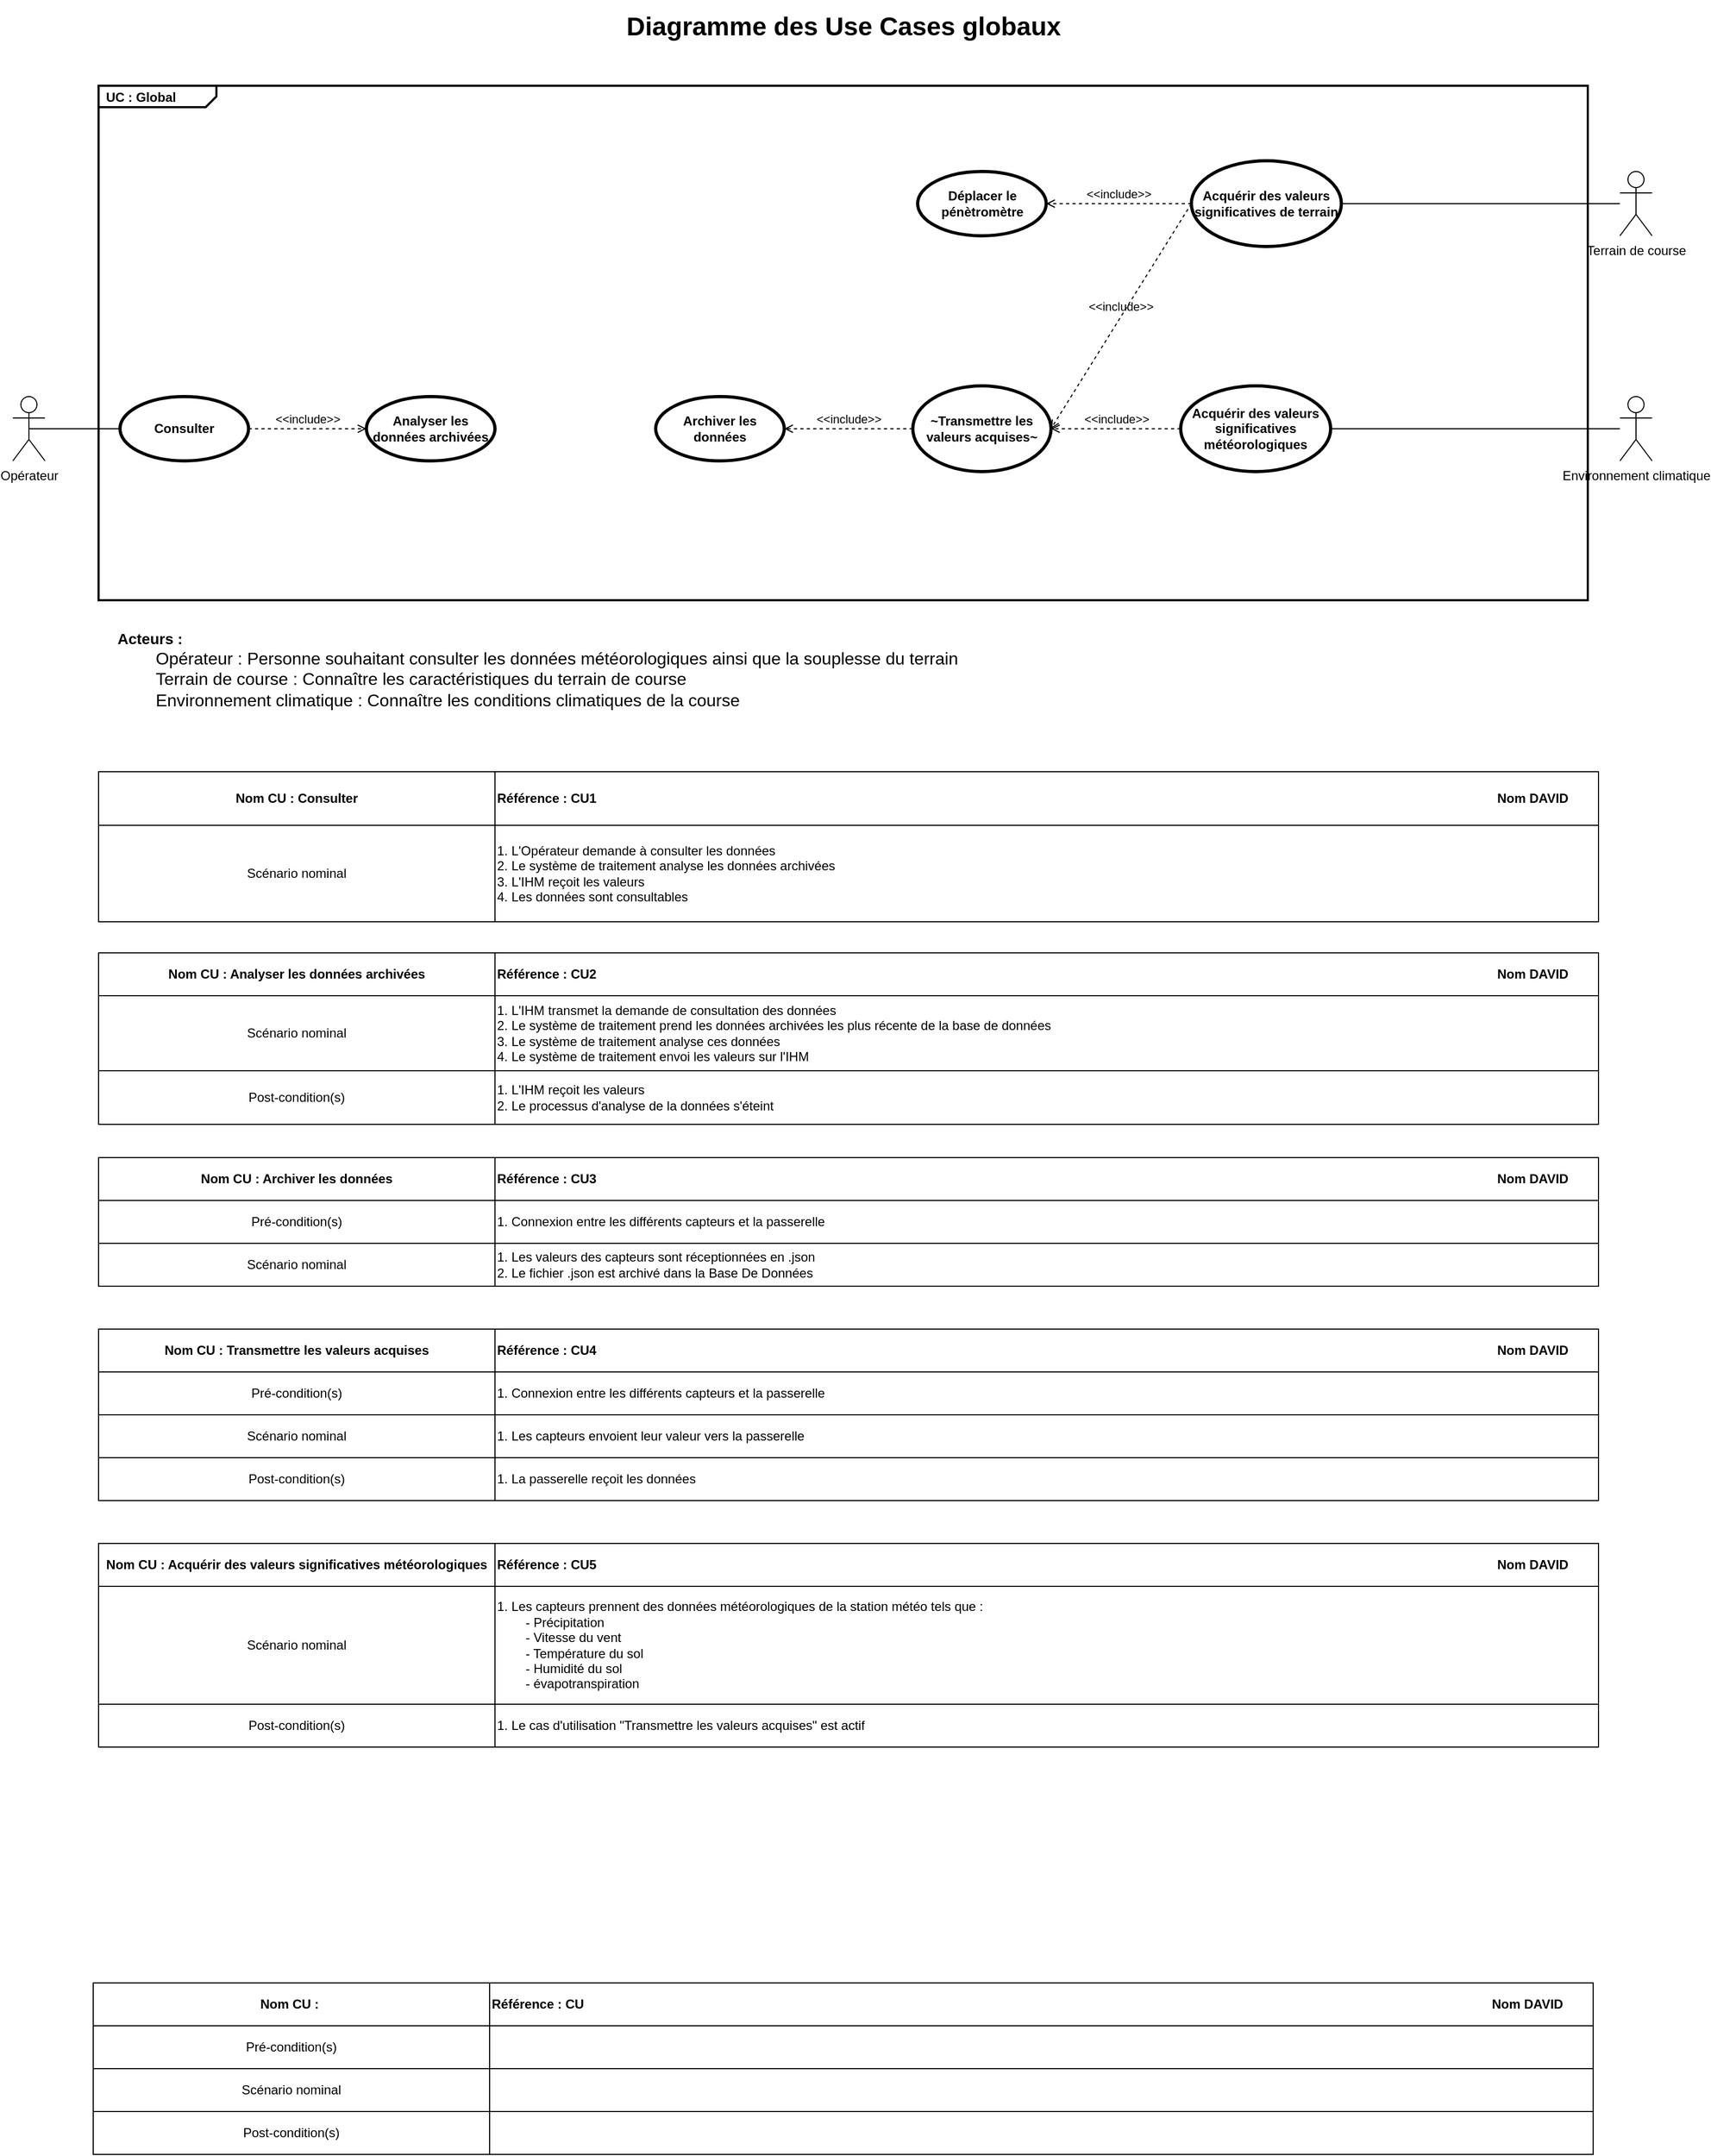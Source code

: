 <mxfile version="26.0.11">
  <diagram name="Page-1" id="A70qAdrdHBVWr6EGe4Zw">
    <mxGraphModel dx="2205" dy="858" grid="1" gridSize="10" guides="1" tooltips="1" connect="1" arrows="1" fold="1" page="1" pageScale="1" pageWidth="827" pageHeight="1169" math="0" shadow="0">
      <root>
        <mxCell id="0" />
        <mxCell id="1" parent="0" />
        <mxCell id="mM5LaX8ZNjWrrgv3H_fU-1" value="&lt;p style=&quot;margin:0px;margin-top:4px;margin-left:7px;text-align:left;&quot;&gt;&lt;b&gt;UC : Global&lt;/b&gt;&lt;/p&gt;" style="html=1;shape=mxgraph.sysml.package;overflow=fill;labelX=110;strokeWidth=2;align=center;" parent="1" vertex="1">
          <mxGeometry x="120" y="200" width="1390" height="480" as="geometry" />
        </mxCell>
        <mxCell id="mM5LaX8ZNjWrrgv3H_fU-2" value="Opérateur" style="shape=umlActor;html=1;verticalLabelPosition=bottom;verticalAlign=top;align=center;" parent="1" vertex="1">
          <mxGeometry x="40" y="490" width="30" height="60" as="geometry" />
        </mxCell>
        <mxCell id="mM5LaX8ZNjWrrgv3H_fU-3" value="Consulter" style="shape=ellipse;html=1;strokeWidth=3;fontStyle=1;whiteSpace=wrap;align=center;perimeter=ellipsePerimeter;" parent="1" vertex="1">
          <mxGeometry x="140" y="490" width="120" height="60" as="geometry" />
        </mxCell>
        <mxCell id="mM5LaX8ZNjWrrgv3H_fU-4" value="" style="edgeStyle=none;html=1;endArrow=none;verticalAlign=bottom;rounded=0;exitX=0.5;exitY=0.5;exitDx=0;exitDy=0;exitPerimeter=0;entryX=0;entryY=0.5;entryDx=0;entryDy=0;" parent="1" source="mM5LaX8ZNjWrrgv3H_fU-2" target="mM5LaX8ZNjWrrgv3H_fU-3" edge="1">
          <mxGeometry width="160" relative="1" as="geometry">
            <mxPoint x="780" y="450" as="sourcePoint" />
            <mxPoint x="940" y="450" as="targetPoint" />
          </mxGeometry>
        </mxCell>
        <mxCell id="mM5LaX8ZNjWrrgv3H_fU-5" value="Analyser les données archivées" style="shape=ellipse;html=1;strokeWidth=3;fontStyle=1;whiteSpace=wrap;align=center;perimeter=ellipsePerimeter;" parent="1" vertex="1">
          <mxGeometry x="370" y="490" width="120" height="60" as="geometry" />
        </mxCell>
        <mxCell id="mM5LaX8ZNjWrrgv3H_fU-6" value="&amp;lt;&amp;lt;include&amp;gt;&amp;gt;" style="edgeStyle=none;html=1;endArrow=open;verticalAlign=bottom;dashed=1;labelBackgroundColor=none;rounded=0;exitX=1;exitY=0.5;exitDx=0;exitDy=0;entryX=0;entryY=0.5;entryDx=0;entryDy=0;" parent="1" source="mM5LaX8ZNjWrrgv3H_fU-3" target="mM5LaX8ZNjWrrgv3H_fU-5" edge="1">
          <mxGeometry width="160" relative="1" as="geometry">
            <mxPoint x="780" y="450" as="sourcePoint" />
            <mxPoint x="940" y="450" as="targetPoint" />
          </mxGeometry>
        </mxCell>
        <mxCell id="mM5LaX8ZNjWrrgv3H_fU-10" value="Acquérir des valeurs significatives météorologiques" style="shape=ellipse;html=1;strokeWidth=3;fontStyle=1;whiteSpace=wrap;align=center;perimeter=ellipsePerimeter;" parent="1" vertex="1">
          <mxGeometry x="1130" y="480" width="140" height="80" as="geometry" />
        </mxCell>
        <mxCell id="mM5LaX8ZNjWrrgv3H_fU-11" value="Environnement climatique" style="shape=umlActor;html=1;verticalLabelPosition=bottom;verticalAlign=top;align=center;" parent="1" vertex="1">
          <mxGeometry x="1540" y="490" width="30" height="60" as="geometry" />
        </mxCell>
        <mxCell id="mM5LaX8ZNjWrrgv3H_fU-12" value="Terrain de course" style="shape=umlActor;html=1;verticalLabelPosition=bottom;verticalAlign=top;align=center;" parent="1" vertex="1">
          <mxGeometry x="1540" y="280" width="30" height="60" as="geometry" />
        </mxCell>
        <mxCell id="mM5LaX8ZNjWrrgv3H_fU-16" value="~Transmettre les valeurs acquises~" style="shape=ellipse;html=1;strokeWidth=3;fontStyle=1;whiteSpace=wrap;align=center;perimeter=ellipsePerimeter;" parent="1" vertex="1">
          <mxGeometry x="880" y="480" width="129" height="80" as="geometry" />
        </mxCell>
        <mxCell id="mM5LaX8ZNjWrrgv3H_fU-17" value="&amp;lt;&amp;lt;include&amp;gt;&amp;gt;" style="edgeStyle=none;html=1;endArrow=open;verticalAlign=bottom;dashed=1;labelBackgroundColor=none;rounded=0;entryX=1;entryY=0.5;entryDx=0;entryDy=0;exitX=0;exitY=0.5;exitDx=0;exitDy=0;" parent="1" source="mM5LaX8ZNjWrrgv3H_fU-10" target="mM5LaX8ZNjWrrgv3H_fU-16" edge="1">
          <mxGeometry width="160" relative="1" as="geometry">
            <mxPoint x="770" y="450" as="sourcePoint" />
            <mxPoint x="930" y="450" as="targetPoint" />
          </mxGeometry>
        </mxCell>
        <mxCell id="mM5LaX8ZNjWrrgv3H_fU-18" value="Archiver les données" style="shape=ellipse;html=1;strokeWidth=3;fontStyle=1;whiteSpace=wrap;align=center;perimeter=ellipsePerimeter;" parent="1" vertex="1">
          <mxGeometry x="640" y="490" width="120" height="60" as="geometry" />
        </mxCell>
        <mxCell id="mM5LaX8ZNjWrrgv3H_fU-20" value="&amp;lt;&amp;lt;include&amp;gt;&amp;gt;" style="edgeStyle=none;html=1;endArrow=open;verticalAlign=bottom;dashed=1;labelBackgroundColor=none;rounded=0;entryX=1;entryY=0.5;entryDx=0;entryDy=0;exitX=0;exitY=0.5;exitDx=0;exitDy=0;" parent="1" source="mM5LaX8ZNjWrrgv3H_fU-16" target="mM5LaX8ZNjWrrgv3H_fU-18" edge="1">
          <mxGeometry width="160" relative="1" as="geometry">
            <mxPoint x="770" y="450" as="sourcePoint" />
            <mxPoint x="930" y="450" as="targetPoint" />
          </mxGeometry>
        </mxCell>
        <mxCell id="mM5LaX8ZNjWrrgv3H_fU-22" value="Acquérir des valeurs significatives de terrain" style="shape=ellipse;html=1;strokeWidth=3;fontStyle=1;whiteSpace=wrap;align=center;perimeter=ellipsePerimeter;" parent="1" vertex="1">
          <mxGeometry x="1140" y="270" width="140" height="80" as="geometry" />
        </mxCell>
        <mxCell id="mM5LaX8ZNjWrrgv3H_fU-23" value="&amp;lt;&amp;lt;include&amp;gt;&amp;gt;" style="edgeStyle=none;html=1;endArrow=open;verticalAlign=bottom;dashed=1;labelBackgroundColor=none;rounded=0;entryX=1;entryY=0.5;entryDx=0;entryDy=0;exitX=0;exitY=0.5;exitDx=0;exitDy=0;" parent="1" source="mM5LaX8ZNjWrrgv3H_fU-22" target="mM5LaX8ZNjWrrgv3H_fU-16" edge="1">
          <mxGeometry width="160" relative="1" as="geometry">
            <mxPoint x="1130" y="555" as="sourcePoint" />
            <mxPoint x="1019" y="505" as="targetPoint" />
          </mxGeometry>
        </mxCell>
        <mxCell id="mM5LaX8ZNjWrrgv3H_fU-24" value="&amp;lt;&amp;lt;include&amp;gt;&amp;gt;" style="edgeStyle=none;html=1;endArrow=open;verticalAlign=bottom;dashed=1;labelBackgroundColor=none;rounded=0;exitX=0;exitY=0.5;exitDx=0;exitDy=0;" parent="1" source="mM5LaX8ZNjWrrgv3H_fU-22" target="mM5LaX8ZNjWrrgv3H_fU-25" edge="1">
          <mxGeometry width="160" relative="1" as="geometry">
            <mxPoint x="770" y="430" as="sourcePoint" />
            <mxPoint x="930" y="430" as="targetPoint" />
          </mxGeometry>
        </mxCell>
        <mxCell id="mM5LaX8ZNjWrrgv3H_fU-25" value="Déplacer le pénètromètre" style="shape=ellipse;html=1;strokeWidth=3;fontStyle=1;whiteSpace=wrap;align=center;perimeter=ellipsePerimeter;" parent="1" vertex="1">
          <mxGeometry x="884.5" y="280" width="120" height="60" as="geometry" />
        </mxCell>
        <mxCell id="mM5LaX8ZNjWrrgv3H_fU-30" value="&lt;font style=&quot;font-size: 24px;&quot;&gt;&lt;b style=&quot;&quot;&gt;Diagramme des Use Cases globaux&lt;/b&gt;&lt;/font&gt;" style="text;html=1;align=center;verticalAlign=middle;whiteSpace=wrap;rounded=0;" parent="1" vertex="1">
          <mxGeometry x="603.75" y="120" width="422.5" height="50" as="geometry" />
        </mxCell>
        <mxCell id="mM5LaX8ZNjWrrgv3H_fU-32" value="&lt;div style=&quot;text-align: left;&quot;&gt;&lt;span style=&quot;background-color: transparent; color: light-dark(rgb(0, 0, 0), rgb(255, 255, 255));&quot;&gt;&lt;font style=&quot;font-size: 14px;&quot;&gt;&lt;b&gt;Acteurs :&lt;/b&gt;&lt;/font&gt;&lt;/span&gt;&lt;/div&gt;&lt;div style=&quot;text-align: left;&quot;&gt;&lt;font size=&quot;3&quot;&gt;&lt;span style=&quot;white-space: pre;&quot;&gt;&#x9;&lt;/span&gt;Opérateur : Personne souhaitant consulter les données météorologiques ainsi que la souplesse du terrain&lt;/font&gt;&lt;br&gt;&lt;/div&gt;&lt;div style=&quot;text-align: left;&quot;&gt;&lt;font size=&quot;3&quot;&gt;&lt;span style=&quot;white-space: pre;&quot;&gt;&#x9;&lt;/span&gt;Terrain de course : Connaître les caractéristiques du terrain de course&lt;/font&gt;&lt;/div&gt;&lt;div style=&quot;text-align: left;&quot;&gt;&lt;font size=&quot;3&quot;&gt;&lt;span style=&quot;white-space: pre;&quot;&gt;&#x9;&lt;/span&gt;Environnement climatique : Connaître les conditions climatiques de la course&lt;br&gt;&lt;/font&gt;&lt;/div&gt;" style="text;html=1;align=center;verticalAlign=middle;whiteSpace=wrap;rounded=0;" parent="1" vertex="1">
          <mxGeometry x="120" y="700" width="820" height="90" as="geometry" />
        </mxCell>
        <mxCell id="IDqtNjEQeDUn0TwhhDhB-2" value="" style="edgeStyle=none;html=1;endArrow=none;verticalAlign=bottom;rounded=0;fontSize=12;startSize=8;endSize=8;curved=1;exitX=1;exitY=0.5;exitDx=0;exitDy=0;" parent="1" source="mM5LaX8ZNjWrrgv3H_fU-22" target="mM5LaX8ZNjWrrgv3H_fU-12" edge="1">
          <mxGeometry width="160" relative="1" as="geometry">
            <mxPoint x="710" y="450" as="sourcePoint" />
            <mxPoint x="870" y="450" as="targetPoint" />
          </mxGeometry>
        </mxCell>
        <mxCell id="IDqtNjEQeDUn0TwhhDhB-4" value="" style="edgeStyle=none;html=1;endArrow=none;verticalAlign=bottom;rounded=0;fontSize=12;startSize=8;endSize=8;curved=1;exitX=1;exitY=0.5;exitDx=0;exitDy=0;" parent="1" source="mM5LaX8ZNjWrrgv3H_fU-10" target="mM5LaX8ZNjWrrgv3H_fU-11" edge="1">
          <mxGeometry width="160" relative="1" as="geometry">
            <mxPoint x="1290" y="390" as="sourcePoint" />
            <mxPoint x="1560" y="305" as="targetPoint" />
          </mxGeometry>
        </mxCell>
        <mxCell id="TfrUjy63wPKS15s9oKsK-1" value="" style="shape=table;startSize=0;container=1;collapsible=0;childLayout=tableLayout;" parent="1" vertex="1">
          <mxGeometry x="120" y="840" width="1400" height="140" as="geometry" />
        </mxCell>
        <mxCell id="TfrUjy63wPKS15s9oKsK-2" value="" style="shape=tableRow;horizontal=0;startSize=0;swimlaneHead=0;swimlaneBody=0;strokeColor=inherit;top=0;left=0;bottom=0;right=0;collapsible=0;dropTarget=0;fillColor=none;points=[[0,0.5],[1,0.5]];portConstraint=eastwest;" parent="TfrUjy63wPKS15s9oKsK-1" vertex="1">
          <mxGeometry width="1400" height="50" as="geometry" />
        </mxCell>
        <mxCell id="TfrUjy63wPKS15s9oKsK-3" value="&lt;b&gt;Nom CU : Consulter&lt;/b&gt;" style="shape=partialRectangle;html=1;whiteSpace=wrap;connectable=0;strokeColor=inherit;overflow=hidden;fillColor=none;top=0;left=0;bottom=0;right=0;pointerEvents=1;" parent="TfrUjy63wPKS15s9oKsK-2" vertex="1">
          <mxGeometry width="370" height="50" as="geometry">
            <mxRectangle width="370" height="50" as="alternateBounds" />
          </mxGeometry>
        </mxCell>
        <mxCell id="TfrUjy63wPKS15s9oKsK-4" value="&lt;b&gt;Référence : CU1&lt;span style=&quot;white-space: pre;&quot;&gt;&#x9;&lt;/span&gt;&lt;span style=&quot;white-space: pre;&quot;&gt;&#x9;&lt;/span&gt;&lt;span style=&quot;white-space: pre;&quot;&gt;&#x9;&lt;/span&gt;&lt;span style=&quot;white-space: pre;&quot;&gt;&#x9;&lt;/span&gt;&lt;span style=&quot;white-space: pre;&quot;&gt;&#x9;&lt;/span&gt;&lt;span style=&quot;white-space: pre;&quot;&gt;&#x9;&lt;/span&gt;&lt;span style=&quot;white-space: pre;&quot;&gt;&#x9;&lt;/span&gt;&lt;span style=&quot;white-space: pre;&quot;&gt;&#x9;&lt;/span&gt;&lt;span style=&quot;white-space: pre;&quot;&gt;&#x9;&lt;/span&gt;&lt;span style=&quot;white-space: pre;&quot;&gt;&#x9;&lt;/span&gt;&lt;span style=&quot;white-space: pre;&quot;&gt;&#x9;&lt;/span&gt;&lt;span style=&quot;white-space: pre;&quot;&gt;&#x9;&lt;/span&gt;&lt;span style=&quot;white-space: pre;&quot;&gt;&#x9;&lt;/span&gt;&lt;span style=&quot;white-space: pre;&quot;&gt;&#x9;&lt;/span&gt;&lt;span style=&quot;white-space: pre;&quot;&gt;&#x9;&lt;/span&gt;&lt;span style=&quot;white-space: pre;&quot;&gt;&#x9;&lt;/span&gt;&lt;span style=&quot;white-space: pre;&quot;&gt;&#x9;&lt;/span&gt;&lt;span style=&quot;white-space: pre;&quot;&gt;&#x9;&lt;/span&gt;&lt;span style=&quot;white-space: pre;&quot;&gt;&#x9;&lt;/span&gt;&lt;span style=&quot;white-space: pre;&quot;&gt;&#x9;&lt;/span&gt;&lt;span style=&quot;white-space: pre;&quot;&gt;&#x9;&lt;/span&gt;&lt;span style=&quot;white-space: pre;&quot;&gt;&#x9;&lt;/span&gt;&lt;span style=&quot;white-space: pre;&quot;&gt;&#x9;&lt;/span&gt;&lt;span style=&quot;white-space: pre;&quot;&gt;&#x9;&lt;/span&gt;&lt;span style=&quot;white-space: pre;&quot;&gt;&#x9;&lt;/span&gt;&lt;span style=&quot;white-space: pre;&quot;&gt;&#x9;&lt;/span&gt;&lt;span style=&quot;white-space: pre;&quot;&gt;&#x9;&lt;/span&gt;&lt;span style=&quot;white-space: pre;&quot;&gt;&#x9;&lt;/span&gt;&lt;span style=&quot;white-space: pre;&quot;&gt;&#x9;&lt;/span&gt;&lt;span style=&quot;white-space: pre;&quot;&gt;&#x9;&lt;/span&gt;&lt;span style=&quot;white-space: pre;&quot;&gt;&#x9;&lt;/span&gt;&lt;span style=&quot;white-space: pre;&quot;&gt;&#x9;&lt;/span&gt;Nom DAVID&lt;/b&gt;" style="shape=partialRectangle;html=1;whiteSpace=wrap;connectable=0;strokeColor=inherit;overflow=hidden;fillColor=none;top=0;left=0;bottom=0;right=0;pointerEvents=1;align=left;" parent="TfrUjy63wPKS15s9oKsK-2" vertex="1">
          <mxGeometry x="370" width="1030" height="50" as="geometry">
            <mxRectangle width="1030" height="50" as="alternateBounds" />
          </mxGeometry>
        </mxCell>
        <mxCell id="TfrUjy63wPKS15s9oKsK-8" value="" style="shape=tableRow;horizontal=0;startSize=0;swimlaneHead=0;swimlaneBody=0;strokeColor=inherit;top=0;left=0;bottom=0;right=0;collapsible=0;dropTarget=0;fillColor=none;points=[[0,0.5],[1,0.5]];portConstraint=eastwest;" parent="TfrUjy63wPKS15s9oKsK-1" vertex="1">
          <mxGeometry y="50" width="1400" height="90" as="geometry" />
        </mxCell>
        <mxCell id="TfrUjy63wPKS15s9oKsK-9" value="Scénario nominal" style="shape=partialRectangle;html=1;whiteSpace=wrap;connectable=0;strokeColor=inherit;overflow=hidden;fillColor=none;top=0;left=0;bottom=0;right=0;pointerEvents=1;" parent="TfrUjy63wPKS15s9oKsK-8" vertex="1">
          <mxGeometry width="370" height="90" as="geometry">
            <mxRectangle width="370" height="90" as="alternateBounds" />
          </mxGeometry>
        </mxCell>
        <mxCell id="TfrUjy63wPKS15s9oKsK-10" value="1. L&#39;Opérateur demande à consulter les données&lt;div&gt;2. Le système de traitement analyse les données archivées&lt;/div&gt;&lt;div&gt;3. L&#39;IHM reçoit les valeurs&lt;/div&gt;&lt;div&gt;4. Les données sont consultables&lt;/div&gt;" style="shape=partialRectangle;html=1;whiteSpace=wrap;connectable=0;strokeColor=inherit;overflow=hidden;fillColor=none;top=0;left=0;bottom=0;right=0;pointerEvents=1;align=left;" parent="TfrUjy63wPKS15s9oKsK-8" vertex="1">
          <mxGeometry x="370" width="1030" height="90" as="geometry">
            <mxRectangle width="1030" height="90" as="alternateBounds" />
          </mxGeometry>
        </mxCell>
        <mxCell id="TfrUjy63wPKS15s9oKsK-27" value="" style="shape=table;startSize=0;container=1;collapsible=0;childLayout=tableLayout;" parent="1" vertex="1">
          <mxGeometry x="115" y="1970" width="1400" height="160" as="geometry" />
        </mxCell>
        <mxCell id="TfrUjy63wPKS15s9oKsK-28" value="" style="shape=tableRow;horizontal=0;startSize=0;swimlaneHead=0;swimlaneBody=0;strokeColor=inherit;top=0;left=0;bottom=0;right=0;collapsible=0;dropTarget=0;fillColor=none;points=[[0,0.5],[1,0.5]];portConstraint=eastwest;" parent="TfrUjy63wPKS15s9oKsK-27" vertex="1">
          <mxGeometry width="1400" height="40" as="geometry" />
        </mxCell>
        <mxCell id="TfrUjy63wPKS15s9oKsK-29" value="&lt;b&gt;Nom CU :&amp;nbsp;&lt;/b&gt;" style="shape=partialRectangle;html=1;whiteSpace=wrap;connectable=0;strokeColor=inherit;overflow=hidden;fillColor=none;top=0;left=0;bottom=0;right=0;pointerEvents=1;" parent="TfrUjy63wPKS15s9oKsK-28" vertex="1">
          <mxGeometry width="370" height="40" as="geometry">
            <mxRectangle width="370" height="40" as="alternateBounds" />
          </mxGeometry>
        </mxCell>
        <mxCell id="TfrUjy63wPKS15s9oKsK-30" value="&lt;b&gt;Référence : CU&lt;span style=&quot;white-space: pre;&quot;&gt;&#x9;&lt;/span&gt;&lt;span style=&quot;white-space: pre;&quot;&gt;&#x9;&lt;/span&gt;&lt;span style=&quot;white-space: pre;&quot;&gt;&#x9;&lt;/span&gt;&lt;span style=&quot;white-space: pre;&quot;&gt;&#x9;&lt;/span&gt;&lt;span style=&quot;white-space: pre;&quot;&gt;&#x9;&lt;/span&gt;&lt;span style=&quot;white-space: pre;&quot;&gt;&#x9;&lt;/span&gt;&lt;span style=&quot;white-space: pre;&quot;&gt;&#x9;&lt;/span&gt;&lt;span style=&quot;white-space: pre;&quot;&gt;&#x9;&lt;/span&gt;&lt;span style=&quot;white-space: pre;&quot;&gt;&#x9;&lt;/span&gt;&lt;span style=&quot;white-space: pre;&quot;&gt;&#x9;&lt;/span&gt;&lt;span style=&quot;white-space: pre;&quot;&gt;&#x9;&lt;/span&gt;&lt;span style=&quot;white-space: pre;&quot;&gt;&#x9;&lt;/span&gt;&lt;span style=&quot;white-space: pre;&quot;&gt;&#x9;&lt;/span&gt;&lt;span style=&quot;white-space: pre;&quot;&gt;&#x9;&lt;/span&gt;&lt;span style=&quot;white-space: pre;&quot;&gt;&#x9;&lt;/span&gt;&lt;span style=&quot;white-space: pre;&quot;&gt;&#x9;&lt;/span&gt;&lt;span style=&quot;white-space: pre;&quot;&gt;&#x9;&lt;/span&gt;&lt;span style=&quot;white-space: pre;&quot;&gt;&#x9;&lt;/span&gt;&lt;span style=&quot;white-space: pre;&quot;&gt;&#x9;&lt;/span&gt;&lt;span style=&quot;white-space: pre;&quot;&gt;&#x9;&lt;/span&gt;&lt;span style=&quot;white-space: pre;&quot;&gt;&#x9;&lt;/span&gt;&lt;span style=&quot;white-space: pre;&quot;&gt;&#x9;&lt;/span&gt;&lt;span style=&quot;white-space: pre;&quot;&gt;&#x9;&lt;/span&gt;&lt;span style=&quot;white-space: pre;&quot;&gt;&#x9;&lt;/span&gt;&lt;span style=&quot;white-space: pre;&quot;&gt;&#x9;&lt;/span&gt;&lt;span style=&quot;white-space: pre;&quot;&gt;&#x9;&lt;/span&gt;&lt;span style=&quot;white-space: pre;&quot;&gt;&#x9;&lt;/span&gt;&lt;span style=&quot;white-space: pre;&quot;&gt;&#x9;&lt;/span&gt;&lt;span style=&quot;white-space: pre;&quot;&gt;&#x9;&lt;/span&gt;&lt;span style=&quot;white-space: pre;&quot;&gt;&#x9;&lt;/span&gt;&lt;span style=&quot;white-space: pre;&quot;&gt;&#x9;&lt;/span&gt;&lt;span style=&quot;white-space: pre;&quot;&gt;&#x9;&lt;/span&gt;Nom DAVID&lt;/b&gt;" style="shape=partialRectangle;html=1;whiteSpace=wrap;connectable=0;strokeColor=inherit;overflow=hidden;fillColor=none;top=0;left=0;bottom=0;right=0;pointerEvents=1;align=left;" parent="TfrUjy63wPKS15s9oKsK-28" vertex="1">
          <mxGeometry x="370" width="1030" height="40" as="geometry">
            <mxRectangle width="1030" height="40" as="alternateBounds" />
          </mxGeometry>
        </mxCell>
        <mxCell id="TfrUjy63wPKS15s9oKsK-31" value="" style="shape=tableRow;horizontal=0;startSize=0;swimlaneHead=0;swimlaneBody=0;strokeColor=inherit;top=0;left=0;bottom=0;right=0;collapsible=0;dropTarget=0;fillColor=none;points=[[0,0.5],[1,0.5]];portConstraint=eastwest;" parent="TfrUjy63wPKS15s9oKsK-27" vertex="1">
          <mxGeometry y="40" width="1400" height="40" as="geometry" />
        </mxCell>
        <mxCell id="TfrUjy63wPKS15s9oKsK-32" value="Pré-condition(s)" style="shape=partialRectangle;html=1;whiteSpace=wrap;connectable=0;strokeColor=inherit;overflow=hidden;fillColor=none;top=0;left=0;bottom=0;right=0;pointerEvents=1;" parent="TfrUjy63wPKS15s9oKsK-31" vertex="1">
          <mxGeometry width="370" height="40" as="geometry">
            <mxRectangle width="370" height="40" as="alternateBounds" />
          </mxGeometry>
        </mxCell>
        <mxCell id="TfrUjy63wPKS15s9oKsK-33" value="" style="shape=partialRectangle;html=1;whiteSpace=wrap;connectable=0;strokeColor=inherit;overflow=hidden;fillColor=none;top=0;left=0;bottom=0;right=0;pointerEvents=1;align=left;" parent="TfrUjy63wPKS15s9oKsK-31" vertex="1">
          <mxGeometry x="370" width="1030" height="40" as="geometry">
            <mxRectangle width="1030" height="40" as="alternateBounds" />
          </mxGeometry>
        </mxCell>
        <mxCell id="TfrUjy63wPKS15s9oKsK-34" value="" style="shape=tableRow;horizontal=0;startSize=0;swimlaneHead=0;swimlaneBody=0;strokeColor=inherit;top=0;left=0;bottom=0;right=0;collapsible=0;dropTarget=0;fillColor=none;points=[[0,0.5],[1,0.5]];portConstraint=eastwest;" parent="TfrUjy63wPKS15s9oKsK-27" vertex="1">
          <mxGeometry y="80" width="1400" height="40" as="geometry" />
        </mxCell>
        <mxCell id="TfrUjy63wPKS15s9oKsK-35" value="Scénario nominal" style="shape=partialRectangle;html=1;whiteSpace=wrap;connectable=0;strokeColor=inherit;overflow=hidden;fillColor=none;top=0;left=0;bottom=0;right=0;pointerEvents=1;" parent="TfrUjy63wPKS15s9oKsK-34" vertex="1">
          <mxGeometry width="370" height="40" as="geometry">
            <mxRectangle width="370" height="40" as="alternateBounds" />
          </mxGeometry>
        </mxCell>
        <mxCell id="TfrUjy63wPKS15s9oKsK-36" value="" style="shape=partialRectangle;html=1;whiteSpace=wrap;connectable=0;strokeColor=inherit;overflow=hidden;fillColor=none;top=0;left=0;bottom=0;right=0;pointerEvents=1;align=left;" parent="TfrUjy63wPKS15s9oKsK-34" vertex="1">
          <mxGeometry x="370" width="1030" height="40" as="geometry">
            <mxRectangle width="1030" height="40" as="alternateBounds" />
          </mxGeometry>
        </mxCell>
        <mxCell id="TfrUjy63wPKS15s9oKsK-37" value="" style="shape=tableRow;horizontal=0;startSize=0;swimlaneHead=0;swimlaneBody=0;strokeColor=inherit;top=0;left=0;bottom=0;right=0;collapsible=0;dropTarget=0;fillColor=none;points=[[0,0.5],[1,0.5]];portConstraint=eastwest;" parent="TfrUjy63wPKS15s9oKsK-27" vertex="1">
          <mxGeometry y="120" width="1400" height="40" as="geometry" />
        </mxCell>
        <mxCell id="TfrUjy63wPKS15s9oKsK-38" value="Post-condition(s)" style="shape=partialRectangle;html=1;whiteSpace=wrap;connectable=0;strokeColor=inherit;overflow=hidden;fillColor=none;top=0;left=0;bottom=0;right=0;pointerEvents=1;" parent="TfrUjy63wPKS15s9oKsK-37" vertex="1">
          <mxGeometry width="370" height="40" as="geometry">
            <mxRectangle width="370" height="40" as="alternateBounds" />
          </mxGeometry>
        </mxCell>
        <mxCell id="TfrUjy63wPKS15s9oKsK-39" value="" style="shape=partialRectangle;html=1;whiteSpace=wrap;connectable=0;strokeColor=inherit;overflow=hidden;fillColor=none;top=0;left=0;bottom=0;right=0;pointerEvents=1;align=left;" parent="TfrUjy63wPKS15s9oKsK-37" vertex="1">
          <mxGeometry x="370" width="1030" height="40" as="geometry">
            <mxRectangle width="1030" height="40" as="alternateBounds" />
          </mxGeometry>
        </mxCell>
        <mxCell id="TfrUjy63wPKS15s9oKsK-47" value="" style="shape=table;startSize=0;container=1;collapsible=0;childLayout=tableLayout;" parent="1" vertex="1">
          <mxGeometry x="120" y="1009" width="1400" height="160" as="geometry" />
        </mxCell>
        <mxCell id="TfrUjy63wPKS15s9oKsK-48" value="" style="shape=tableRow;horizontal=0;startSize=0;swimlaneHead=0;swimlaneBody=0;strokeColor=inherit;top=0;left=0;bottom=0;right=0;collapsible=0;dropTarget=0;fillColor=none;points=[[0,0.5],[1,0.5]];portConstraint=eastwest;" parent="TfrUjy63wPKS15s9oKsK-47" vertex="1">
          <mxGeometry width="1400" height="40" as="geometry" />
        </mxCell>
        <mxCell id="TfrUjy63wPKS15s9oKsK-49" value="&lt;b&gt;Nom CU : Analyser les données archivées&lt;/b&gt;" style="shape=partialRectangle;html=1;whiteSpace=wrap;connectable=0;strokeColor=inherit;overflow=hidden;fillColor=none;top=0;left=0;bottom=0;right=0;pointerEvents=1;" parent="TfrUjy63wPKS15s9oKsK-48" vertex="1">
          <mxGeometry width="370" height="40" as="geometry">
            <mxRectangle width="370" height="40" as="alternateBounds" />
          </mxGeometry>
        </mxCell>
        <mxCell id="TfrUjy63wPKS15s9oKsK-50" value="&lt;b&gt;Référence : CU2&lt;span style=&quot;white-space: pre;&quot;&gt;&#x9;&lt;/span&gt;&lt;span style=&quot;white-space: pre;&quot;&gt;&#x9;&lt;/span&gt;&lt;span style=&quot;white-space: pre;&quot;&gt;&#x9;&lt;/span&gt;&lt;span style=&quot;white-space: pre;&quot;&gt;&#x9;&lt;/span&gt;&lt;span style=&quot;white-space: pre;&quot;&gt;&#x9;&lt;/span&gt;&lt;span style=&quot;white-space: pre;&quot;&gt;&#x9;&lt;/span&gt;&lt;span style=&quot;white-space: pre;&quot;&gt;&#x9;&lt;/span&gt;&lt;span style=&quot;white-space: pre;&quot;&gt;&#x9;&lt;/span&gt;&lt;span style=&quot;white-space: pre;&quot;&gt;&#x9;&lt;/span&gt;&lt;span style=&quot;white-space: pre;&quot;&gt;&#x9;&lt;/span&gt;&lt;span style=&quot;white-space: pre;&quot;&gt;&#x9;&lt;/span&gt;&lt;span style=&quot;white-space: pre;&quot;&gt;&#x9;&lt;/span&gt;&lt;span style=&quot;white-space: pre;&quot;&gt;&#x9;&lt;/span&gt;&lt;span style=&quot;white-space: pre;&quot;&gt;&#x9;&lt;/span&gt;&lt;span style=&quot;white-space: pre;&quot;&gt;&#x9;&lt;/span&gt;&lt;span style=&quot;white-space: pre;&quot;&gt;&#x9;&lt;/span&gt;&lt;span style=&quot;white-space: pre;&quot;&gt;&#x9;&lt;/span&gt;&lt;span style=&quot;white-space: pre;&quot;&gt;&#x9;&lt;/span&gt;&lt;span style=&quot;white-space: pre;&quot;&gt;&#x9;&lt;/span&gt;&lt;span style=&quot;white-space: pre;&quot;&gt;&#x9;&lt;/span&gt;&lt;span style=&quot;white-space: pre;&quot;&gt;&#x9;&lt;/span&gt;&lt;span style=&quot;white-space: pre;&quot;&gt;&#x9;&lt;/span&gt;&lt;span style=&quot;white-space: pre;&quot;&gt;&#x9;&lt;/span&gt;&lt;span style=&quot;white-space: pre;&quot;&gt;&#x9;&lt;/span&gt;&lt;span style=&quot;white-space: pre;&quot;&gt;&#x9;&lt;/span&gt;&lt;span style=&quot;white-space: pre;&quot;&gt;&#x9;&lt;/span&gt;&lt;span style=&quot;white-space: pre;&quot;&gt;&#x9;&lt;/span&gt;&lt;span style=&quot;white-space: pre;&quot;&gt;&#x9;&lt;/span&gt;&lt;span style=&quot;white-space: pre;&quot;&gt;&#x9;&lt;/span&gt;&lt;span style=&quot;white-space: pre;&quot;&gt;&#x9;&lt;/span&gt;&lt;span style=&quot;white-space: pre;&quot;&gt;&#x9;&lt;/span&gt;&lt;span style=&quot;white-space: pre;&quot;&gt;&#x9;&lt;/span&gt;Nom DAVID&lt;/b&gt;" style="shape=partialRectangle;html=1;whiteSpace=wrap;connectable=0;strokeColor=inherit;overflow=hidden;fillColor=none;top=0;left=0;bottom=0;right=0;pointerEvents=1;align=left;" parent="TfrUjy63wPKS15s9oKsK-48" vertex="1">
          <mxGeometry x="370" width="1030" height="40" as="geometry">
            <mxRectangle width="1030" height="40" as="alternateBounds" />
          </mxGeometry>
        </mxCell>
        <mxCell id="TfrUjy63wPKS15s9oKsK-54" value="" style="shape=tableRow;horizontal=0;startSize=0;swimlaneHead=0;swimlaneBody=0;strokeColor=inherit;top=0;left=0;bottom=0;right=0;collapsible=0;dropTarget=0;fillColor=none;points=[[0,0.5],[1,0.5]];portConstraint=eastwest;" parent="TfrUjy63wPKS15s9oKsK-47" vertex="1">
          <mxGeometry y="40" width="1400" height="70" as="geometry" />
        </mxCell>
        <mxCell id="TfrUjy63wPKS15s9oKsK-55" value="Scénario nominal" style="shape=partialRectangle;html=1;whiteSpace=wrap;connectable=0;strokeColor=inherit;overflow=hidden;fillColor=none;top=0;left=0;bottom=0;right=0;pointerEvents=1;" parent="TfrUjy63wPKS15s9oKsK-54" vertex="1">
          <mxGeometry width="370" height="70" as="geometry">
            <mxRectangle width="370" height="70" as="alternateBounds" />
          </mxGeometry>
        </mxCell>
        <mxCell id="TfrUjy63wPKS15s9oKsK-56" value="&lt;div&gt;1. L&#39;IHM transmet la demande de consultation des données&lt;/div&gt;&lt;div&gt;2. Le système de traitement prend les données archivées les plus récente de la base de données&lt;/div&gt;&lt;div&gt;3. Le système de traitement analyse ces données&lt;/div&gt;&lt;div&gt;4. Le système de traitement envoi les valeurs sur l&#39;IHM&lt;/div&gt;" style="shape=partialRectangle;html=1;whiteSpace=wrap;connectable=0;strokeColor=inherit;overflow=hidden;fillColor=none;top=0;left=0;bottom=0;right=0;pointerEvents=1;align=left;" parent="TfrUjy63wPKS15s9oKsK-54" vertex="1">
          <mxGeometry x="370" width="1030" height="70" as="geometry">
            <mxRectangle width="1030" height="70" as="alternateBounds" />
          </mxGeometry>
        </mxCell>
        <mxCell id="TfrUjy63wPKS15s9oKsK-57" value="" style="shape=tableRow;horizontal=0;startSize=0;swimlaneHead=0;swimlaneBody=0;strokeColor=inherit;top=0;left=0;bottom=0;right=0;collapsible=0;dropTarget=0;fillColor=none;points=[[0,0.5],[1,0.5]];portConstraint=eastwest;" parent="TfrUjy63wPKS15s9oKsK-47" vertex="1">
          <mxGeometry y="110" width="1400" height="50" as="geometry" />
        </mxCell>
        <mxCell id="TfrUjy63wPKS15s9oKsK-58" value="Post-condition(s)" style="shape=partialRectangle;html=1;whiteSpace=wrap;connectable=0;strokeColor=inherit;overflow=hidden;fillColor=none;top=0;left=0;bottom=0;right=0;pointerEvents=1;" parent="TfrUjy63wPKS15s9oKsK-57" vertex="1">
          <mxGeometry width="370" height="50" as="geometry">
            <mxRectangle width="370" height="50" as="alternateBounds" />
          </mxGeometry>
        </mxCell>
        <mxCell id="TfrUjy63wPKS15s9oKsK-59" value="1. L&#39;IHM reçoit les valeurs&lt;div&gt;2.&lt;span style=&quot;background-color: transparent; color: light-dark(rgb(0, 0, 0), rgb(255, 255, 255));&quot;&gt;&amp;nbsp;&lt;/span&gt;&lt;span style=&quot;background-color: transparent; color: light-dark(rgb(0, 0, 0), rgb(255, 255, 255));&quot;&gt;Le processus d&#39;analyse de la données s&#39;éteint&lt;/span&gt;&lt;/div&gt;" style="shape=partialRectangle;html=1;whiteSpace=wrap;connectable=0;strokeColor=inherit;overflow=hidden;fillColor=none;top=0;left=0;bottom=0;right=0;pointerEvents=1;align=left;" parent="TfrUjy63wPKS15s9oKsK-57" vertex="1">
          <mxGeometry x="370" width="1030" height="50" as="geometry">
            <mxRectangle width="1030" height="50" as="alternateBounds" />
          </mxGeometry>
        </mxCell>
        <mxCell id="TfrUjy63wPKS15s9oKsK-61" value="" style="shape=table;startSize=0;container=1;collapsible=0;childLayout=tableLayout;" parent="1" vertex="1">
          <mxGeometry x="120" y="1200" width="1400" height="120" as="geometry" />
        </mxCell>
        <mxCell id="TfrUjy63wPKS15s9oKsK-62" value="" style="shape=tableRow;horizontal=0;startSize=0;swimlaneHead=0;swimlaneBody=0;strokeColor=inherit;top=0;left=0;bottom=0;right=0;collapsible=0;dropTarget=0;fillColor=none;points=[[0,0.5],[1,0.5]];portConstraint=eastwest;" parent="TfrUjy63wPKS15s9oKsK-61" vertex="1">
          <mxGeometry width="1400" height="40" as="geometry" />
        </mxCell>
        <mxCell id="TfrUjy63wPKS15s9oKsK-63" value="&lt;b&gt;Nom CU : Archiver les données&lt;/b&gt;" style="shape=partialRectangle;html=1;whiteSpace=wrap;connectable=0;strokeColor=inherit;overflow=hidden;fillColor=none;top=0;left=0;bottom=0;right=0;pointerEvents=1;" parent="TfrUjy63wPKS15s9oKsK-62" vertex="1">
          <mxGeometry width="370" height="40" as="geometry">
            <mxRectangle width="370" height="40" as="alternateBounds" />
          </mxGeometry>
        </mxCell>
        <mxCell id="TfrUjy63wPKS15s9oKsK-64" value="&lt;b&gt;Référence : CU3&lt;span style=&quot;white-space: pre;&quot;&gt;&#x9;&lt;/span&gt;&lt;span style=&quot;white-space: pre;&quot;&gt;&#x9;&lt;/span&gt;&lt;span style=&quot;white-space: pre;&quot;&gt;&#x9;&lt;/span&gt;&lt;span style=&quot;white-space: pre;&quot;&gt;&#x9;&lt;/span&gt;&lt;span style=&quot;white-space: pre;&quot;&gt;&#x9;&lt;/span&gt;&lt;span style=&quot;white-space: pre;&quot;&gt;&#x9;&lt;/span&gt;&lt;span style=&quot;white-space: pre;&quot;&gt;&#x9;&lt;/span&gt;&lt;span style=&quot;white-space: pre;&quot;&gt;&#x9;&lt;/span&gt;&lt;span style=&quot;white-space: pre;&quot;&gt;&#x9;&lt;/span&gt;&lt;span style=&quot;white-space: pre;&quot;&gt;&#x9;&lt;/span&gt;&lt;span style=&quot;white-space: pre;&quot;&gt;&#x9;&lt;/span&gt;&lt;span style=&quot;white-space: pre;&quot;&gt;&#x9;&lt;/span&gt;&lt;span style=&quot;white-space: pre;&quot;&gt;&#x9;&lt;/span&gt;&lt;span style=&quot;white-space: pre;&quot;&gt;&#x9;&lt;/span&gt;&lt;span style=&quot;white-space: pre;&quot;&gt;&#x9;&lt;/span&gt;&lt;span style=&quot;white-space: pre;&quot;&gt;&#x9;&lt;/span&gt;&lt;span style=&quot;white-space: pre;&quot;&gt;&#x9;&lt;/span&gt;&lt;span style=&quot;white-space: pre;&quot;&gt;&#x9;&lt;/span&gt;&lt;span style=&quot;white-space: pre;&quot;&gt;&#x9;&lt;/span&gt;&lt;span style=&quot;white-space: pre;&quot;&gt;&#x9;&lt;/span&gt;&lt;span style=&quot;white-space: pre;&quot;&gt;&#x9;&lt;/span&gt;&lt;span style=&quot;white-space: pre;&quot;&gt;&#x9;&lt;/span&gt;&lt;span style=&quot;white-space: pre;&quot;&gt;&#x9;&lt;/span&gt;&lt;span style=&quot;white-space: pre;&quot;&gt;&#x9;&lt;/span&gt;&lt;span style=&quot;white-space: pre;&quot;&gt;&#x9;&lt;/span&gt;&lt;span style=&quot;white-space: pre;&quot;&gt;&#x9;&lt;/span&gt;&lt;span style=&quot;white-space: pre;&quot;&gt;&#x9;&lt;/span&gt;&lt;span style=&quot;white-space: pre;&quot;&gt;&#x9;&lt;/span&gt;&lt;span style=&quot;white-space: pre;&quot;&gt;&#x9;&lt;/span&gt;&lt;span style=&quot;white-space: pre;&quot;&gt;&#x9;&lt;/span&gt;&lt;span style=&quot;white-space: pre;&quot;&gt;&#x9;&lt;/span&gt;&lt;span style=&quot;white-space: pre;&quot;&gt;&#x9;&lt;/span&gt;Nom DAVID&lt;/b&gt;" style="shape=partialRectangle;html=1;whiteSpace=wrap;connectable=0;strokeColor=inherit;overflow=hidden;fillColor=none;top=0;left=0;bottom=0;right=0;pointerEvents=1;align=left;" parent="TfrUjy63wPKS15s9oKsK-62" vertex="1">
          <mxGeometry x="370" width="1030" height="40" as="geometry">
            <mxRectangle width="1030" height="40" as="alternateBounds" />
          </mxGeometry>
        </mxCell>
        <mxCell id="TfrUjy63wPKS15s9oKsK-65" value="" style="shape=tableRow;horizontal=0;startSize=0;swimlaneHead=0;swimlaneBody=0;strokeColor=inherit;top=0;left=0;bottom=0;right=0;collapsible=0;dropTarget=0;fillColor=none;points=[[0,0.5],[1,0.5]];portConstraint=eastwest;" parent="TfrUjy63wPKS15s9oKsK-61" vertex="1">
          <mxGeometry y="40" width="1400" height="40" as="geometry" />
        </mxCell>
        <mxCell id="TfrUjy63wPKS15s9oKsK-66" value="Pré-condition(s)" style="shape=partialRectangle;html=1;whiteSpace=wrap;connectable=0;strokeColor=inherit;overflow=hidden;fillColor=none;top=0;left=0;bottom=0;right=0;pointerEvents=1;" parent="TfrUjy63wPKS15s9oKsK-65" vertex="1">
          <mxGeometry width="370" height="40" as="geometry">
            <mxRectangle width="370" height="40" as="alternateBounds" />
          </mxGeometry>
        </mxCell>
        <mxCell id="TfrUjy63wPKS15s9oKsK-67" value="1. Connexion entre les différents capteurs et la passerelle" style="shape=partialRectangle;html=1;whiteSpace=wrap;connectable=0;strokeColor=inherit;overflow=hidden;fillColor=none;top=0;left=0;bottom=0;right=0;pointerEvents=1;align=left;" parent="TfrUjy63wPKS15s9oKsK-65" vertex="1">
          <mxGeometry x="370" width="1030" height="40" as="geometry">
            <mxRectangle width="1030" height="40" as="alternateBounds" />
          </mxGeometry>
        </mxCell>
        <mxCell id="TfrUjy63wPKS15s9oKsK-68" value="" style="shape=tableRow;horizontal=0;startSize=0;swimlaneHead=0;swimlaneBody=0;strokeColor=inherit;top=0;left=0;bottom=0;right=0;collapsible=0;dropTarget=0;fillColor=none;points=[[0,0.5],[1,0.5]];portConstraint=eastwest;" parent="TfrUjy63wPKS15s9oKsK-61" vertex="1">
          <mxGeometry y="80" width="1400" height="40" as="geometry" />
        </mxCell>
        <mxCell id="TfrUjy63wPKS15s9oKsK-69" value="Scénario nominal" style="shape=partialRectangle;html=1;whiteSpace=wrap;connectable=0;strokeColor=inherit;overflow=hidden;fillColor=none;top=0;left=0;bottom=0;right=0;pointerEvents=1;" parent="TfrUjy63wPKS15s9oKsK-68" vertex="1">
          <mxGeometry width="370" height="40" as="geometry">
            <mxRectangle width="370" height="40" as="alternateBounds" />
          </mxGeometry>
        </mxCell>
        <mxCell id="TfrUjy63wPKS15s9oKsK-70" value="1. Les valeurs des capteurs sont réceptionnées en .json&lt;div&gt;2. Le fichier .json est archivé dans la Base De Données&lt;/div&gt;" style="shape=partialRectangle;html=1;whiteSpace=wrap;connectable=0;strokeColor=inherit;overflow=hidden;fillColor=none;top=0;left=0;bottom=0;right=0;pointerEvents=1;align=left;" parent="TfrUjy63wPKS15s9oKsK-68" vertex="1">
          <mxGeometry x="370" width="1030" height="40" as="geometry">
            <mxRectangle width="1030" height="40" as="alternateBounds" />
          </mxGeometry>
        </mxCell>
        <mxCell id="TfrUjy63wPKS15s9oKsK-74" value="" style="shape=table;startSize=0;container=1;collapsible=0;childLayout=tableLayout;" parent="1" vertex="1">
          <mxGeometry x="120" y="1360" width="1400" height="160" as="geometry" />
        </mxCell>
        <mxCell id="TfrUjy63wPKS15s9oKsK-75" value="" style="shape=tableRow;horizontal=0;startSize=0;swimlaneHead=0;swimlaneBody=0;strokeColor=inherit;top=0;left=0;bottom=0;right=0;collapsible=0;dropTarget=0;fillColor=none;points=[[0,0.5],[1,0.5]];portConstraint=eastwest;" parent="TfrUjy63wPKS15s9oKsK-74" vertex="1">
          <mxGeometry width="1400" height="40" as="geometry" />
        </mxCell>
        <mxCell id="TfrUjy63wPKS15s9oKsK-76" value="&lt;b&gt;Nom CU : Transmettre les valeurs acquises&lt;/b&gt;" style="shape=partialRectangle;html=1;whiteSpace=wrap;connectable=0;strokeColor=inherit;overflow=hidden;fillColor=none;top=0;left=0;bottom=0;right=0;pointerEvents=1;" parent="TfrUjy63wPKS15s9oKsK-75" vertex="1">
          <mxGeometry width="370" height="40" as="geometry">
            <mxRectangle width="370" height="40" as="alternateBounds" />
          </mxGeometry>
        </mxCell>
        <mxCell id="TfrUjy63wPKS15s9oKsK-77" value="&lt;b&gt;Référence : CU4&lt;span style=&quot;white-space: pre;&quot;&gt;&#x9;&lt;/span&gt;&lt;span style=&quot;white-space: pre;&quot;&gt;&#x9;&lt;/span&gt;&lt;span style=&quot;white-space: pre;&quot;&gt;&#x9;&lt;/span&gt;&lt;span style=&quot;white-space: pre;&quot;&gt;&#x9;&lt;/span&gt;&lt;span style=&quot;white-space: pre;&quot;&gt;&#x9;&lt;/span&gt;&lt;span style=&quot;white-space: pre;&quot;&gt;&#x9;&lt;/span&gt;&lt;span style=&quot;white-space: pre;&quot;&gt;&#x9;&lt;/span&gt;&lt;span style=&quot;white-space: pre;&quot;&gt;&#x9;&lt;/span&gt;&lt;span style=&quot;white-space: pre;&quot;&gt;&#x9;&lt;/span&gt;&lt;span style=&quot;white-space: pre;&quot;&gt;&#x9;&lt;/span&gt;&lt;span style=&quot;white-space: pre;&quot;&gt;&#x9;&lt;/span&gt;&lt;span style=&quot;white-space: pre;&quot;&gt;&#x9;&lt;/span&gt;&lt;span style=&quot;white-space: pre;&quot;&gt;&#x9;&lt;/span&gt;&lt;span style=&quot;white-space: pre;&quot;&gt;&#x9;&lt;/span&gt;&lt;span style=&quot;white-space: pre;&quot;&gt;&#x9;&lt;/span&gt;&lt;span style=&quot;white-space: pre;&quot;&gt;&#x9;&lt;/span&gt;&lt;span style=&quot;white-space: pre;&quot;&gt;&#x9;&lt;/span&gt;&lt;span style=&quot;white-space: pre;&quot;&gt;&#x9;&lt;/span&gt;&lt;span style=&quot;white-space: pre;&quot;&gt;&#x9;&lt;/span&gt;&lt;span style=&quot;white-space: pre;&quot;&gt;&#x9;&lt;/span&gt;&lt;span style=&quot;white-space: pre;&quot;&gt;&#x9;&lt;/span&gt;&lt;span style=&quot;white-space: pre;&quot;&gt;&#x9;&lt;/span&gt;&lt;span style=&quot;white-space: pre;&quot;&gt;&#x9;&lt;/span&gt;&lt;span style=&quot;white-space: pre;&quot;&gt;&#x9;&lt;/span&gt;&lt;span style=&quot;white-space: pre;&quot;&gt;&#x9;&lt;/span&gt;&lt;span style=&quot;white-space: pre;&quot;&gt;&#x9;&lt;/span&gt;&lt;span style=&quot;white-space: pre;&quot;&gt;&#x9;&lt;/span&gt;&lt;span style=&quot;white-space: pre;&quot;&gt;&#x9;&lt;/span&gt;&lt;span style=&quot;white-space: pre;&quot;&gt;&#x9;&lt;/span&gt;&lt;span style=&quot;white-space: pre;&quot;&gt;&#x9;&lt;/span&gt;&lt;span style=&quot;white-space: pre;&quot;&gt;&#x9;&lt;/span&gt;&lt;span style=&quot;white-space: pre;&quot;&gt;&#x9;&lt;/span&gt;Nom DAVID&lt;/b&gt;" style="shape=partialRectangle;html=1;whiteSpace=wrap;connectable=0;strokeColor=inherit;overflow=hidden;fillColor=none;top=0;left=0;bottom=0;right=0;pointerEvents=1;align=left;" parent="TfrUjy63wPKS15s9oKsK-75" vertex="1">
          <mxGeometry x="370" width="1030" height="40" as="geometry">
            <mxRectangle width="1030" height="40" as="alternateBounds" />
          </mxGeometry>
        </mxCell>
        <mxCell id="TfrUjy63wPKS15s9oKsK-78" value="" style="shape=tableRow;horizontal=0;startSize=0;swimlaneHead=0;swimlaneBody=0;strokeColor=inherit;top=0;left=0;bottom=0;right=0;collapsible=0;dropTarget=0;fillColor=none;points=[[0,0.5],[1,0.5]];portConstraint=eastwest;" parent="TfrUjy63wPKS15s9oKsK-74" vertex="1">
          <mxGeometry y="40" width="1400" height="40" as="geometry" />
        </mxCell>
        <mxCell id="TfrUjy63wPKS15s9oKsK-79" value="Pré-condition(s)" style="shape=partialRectangle;html=1;whiteSpace=wrap;connectable=0;strokeColor=inherit;overflow=hidden;fillColor=none;top=0;left=0;bottom=0;right=0;pointerEvents=1;" parent="TfrUjy63wPKS15s9oKsK-78" vertex="1">
          <mxGeometry width="370" height="40" as="geometry">
            <mxRectangle width="370" height="40" as="alternateBounds" />
          </mxGeometry>
        </mxCell>
        <mxCell id="TfrUjy63wPKS15s9oKsK-80" value="1. Connexion entre les différents capteurs et la passerelle" style="shape=partialRectangle;html=1;whiteSpace=wrap;connectable=0;strokeColor=inherit;overflow=hidden;fillColor=none;top=0;left=0;bottom=0;right=0;pointerEvents=1;align=left;" parent="TfrUjy63wPKS15s9oKsK-78" vertex="1">
          <mxGeometry x="370" width="1030" height="40" as="geometry">
            <mxRectangle width="1030" height="40" as="alternateBounds" />
          </mxGeometry>
        </mxCell>
        <mxCell id="TfrUjy63wPKS15s9oKsK-81" value="" style="shape=tableRow;horizontal=0;startSize=0;swimlaneHead=0;swimlaneBody=0;strokeColor=inherit;top=0;left=0;bottom=0;right=0;collapsible=0;dropTarget=0;fillColor=none;points=[[0,0.5],[1,0.5]];portConstraint=eastwest;" parent="TfrUjy63wPKS15s9oKsK-74" vertex="1">
          <mxGeometry y="80" width="1400" height="40" as="geometry" />
        </mxCell>
        <mxCell id="TfrUjy63wPKS15s9oKsK-82" value="Scénario nominal" style="shape=partialRectangle;html=1;whiteSpace=wrap;connectable=0;strokeColor=inherit;overflow=hidden;fillColor=none;top=0;left=0;bottom=0;right=0;pointerEvents=1;" parent="TfrUjy63wPKS15s9oKsK-81" vertex="1">
          <mxGeometry width="370" height="40" as="geometry">
            <mxRectangle width="370" height="40" as="alternateBounds" />
          </mxGeometry>
        </mxCell>
        <mxCell id="TfrUjy63wPKS15s9oKsK-83" value="1. Les capteurs envoient leur valeur vers la passerelle" style="shape=partialRectangle;html=1;whiteSpace=wrap;connectable=0;strokeColor=inherit;overflow=hidden;fillColor=none;top=0;left=0;bottom=0;right=0;pointerEvents=1;align=left;" parent="TfrUjy63wPKS15s9oKsK-81" vertex="1">
          <mxGeometry x="370" width="1030" height="40" as="geometry">
            <mxRectangle width="1030" height="40" as="alternateBounds" />
          </mxGeometry>
        </mxCell>
        <mxCell id="TfrUjy63wPKS15s9oKsK-84" value="" style="shape=tableRow;horizontal=0;startSize=0;swimlaneHead=0;swimlaneBody=0;strokeColor=inherit;top=0;left=0;bottom=0;right=0;collapsible=0;dropTarget=0;fillColor=none;points=[[0,0.5],[1,0.5]];portConstraint=eastwest;" parent="TfrUjy63wPKS15s9oKsK-74" vertex="1">
          <mxGeometry y="120" width="1400" height="40" as="geometry" />
        </mxCell>
        <mxCell id="TfrUjy63wPKS15s9oKsK-85" value="Post-condition(s)" style="shape=partialRectangle;html=1;whiteSpace=wrap;connectable=0;strokeColor=inherit;overflow=hidden;fillColor=none;top=0;left=0;bottom=0;right=0;pointerEvents=1;" parent="TfrUjy63wPKS15s9oKsK-84" vertex="1">
          <mxGeometry width="370" height="40" as="geometry">
            <mxRectangle width="370" height="40" as="alternateBounds" />
          </mxGeometry>
        </mxCell>
        <mxCell id="TfrUjy63wPKS15s9oKsK-86" value="1. La passerelle reçoit les données" style="shape=partialRectangle;html=1;whiteSpace=wrap;connectable=0;strokeColor=inherit;overflow=hidden;fillColor=none;top=0;left=0;bottom=0;right=0;pointerEvents=1;align=left;" parent="TfrUjy63wPKS15s9oKsK-84" vertex="1">
          <mxGeometry x="370" width="1030" height="40" as="geometry">
            <mxRectangle width="1030" height="40" as="alternateBounds" />
          </mxGeometry>
        </mxCell>
        <mxCell id="wgS-Y_190Qiyua-rPaF9-1" value="" style="shape=table;startSize=0;container=1;collapsible=0;childLayout=tableLayout;" vertex="1" parent="1">
          <mxGeometry x="120" y="1560" width="1400" height="190" as="geometry" />
        </mxCell>
        <mxCell id="wgS-Y_190Qiyua-rPaF9-2" value="" style="shape=tableRow;horizontal=0;startSize=0;swimlaneHead=0;swimlaneBody=0;strokeColor=inherit;top=0;left=0;bottom=0;right=0;collapsible=0;dropTarget=0;fillColor=none;points=[[0,0.5],[1,0.5]];portConstraint=eastwest;" vertex="1" parent="wgS-Y_190Qiyua-rPaF9-1">
          <mxGeometry width="1400" height="40" as="geometry" />
        </mxCell>
        <mxCell id="wgS-Y_190Qiyua-rPaF9-3" value="&lt;b&gt;Nom CU : Acquérir des valeurs significatives météorologiques&lt;/b&gt;" style="shape=partialRectangle;html=1;whiteSpace=wrap;connectable=0;strokeColor=inherit;overflow=hidden;fillColor=none;top=0;left=0;bottom=0;right=0;pointerEvents=1;" vertex="1" parent="wgS-Y_190Qiyua-rPaF9-2">
          <mxGeometry width="370" height="40" as="geometry">
            <mxRectangle width="370" height="40" as="alternateBounds" />
          </mxGeometry>
        </mxCell>
        <mxCell id="wgS-Y_190Qiyua-rPaF9-4" value="&lt;b&gt;Référence : CU5&lt;span style=&quot;white-space: pre;&quot;&gt;&#x9;&lt;/span&gt;&lt;span style=&quot;white-space: pre;&quot;&gt;&#x9;&lt;/span&gt;&lt;span style=&quot;white-space: pre;&quot;&gt;&#x9;&lt;/span&gt;&lt;span style=&quot;white-space: pre;&quot;&gt;&#x9;&lt;/span&gt;&lt;span style=&quot;white-space: pre;&quot;&gt;&#x9;&lt;/span&gt;&lt;span style=&quot;white-space: pre;&quot;&gt;&#x9;&lt;/span&gt;&lt;span style=&quot;white-space: pre;&quot;&gt;&#x9;&lt;/span&gt;&lt;span style=&quot;white-space: pre;&quot;&gt;&#x9;&lt;/span&gt;&lt;span style=&quot;white-space: pre;&quot;&gt;&#x9;&lt;/span&gt;&lt;span style=&quot;white-space: pre;&quot;&gt;&#x9;&lt;/span&gt;&lt;span style=&quot;white-space: pre;&quot;&gt;&#x9;&lt;/span&gt;&lt;span style=&quot;white-space: pre;&quot;&gt;&#x9;&lt;/span&gt;&lt;span style=&quot;white-space: pre;&quot;&gt;&#x9;&lt;/span&gt;&lt;span style=&quot;white-space: pre;&quot;&gt;&#x9;&lt;/span&gt;&lt;span style=&quot;white-space: pre;&quot;&gt;&#x9;&lt;/span&gt;&lt;span style=&quot;white-space: pre;&quot;&gt;&#x9;&lt;/span&gt;&lt;span style=&quot;white-space: pre;&quot;&gt;&#x9;&lt;/span&gt;&lt;span style=&quot;white-space: pre;&quot;&gt;&#x9;&lt;/span&gt;&lt;span style=&quot;white-space: pre;&quot;&gt;&#x9;&lt;/span&gt;&lt;span style=&quot;white-space: pre;&quot;&gt;&#x9;&lt;/span&gt;&lt;span style=&quot;white-space: pre;&quot;&gt;&#x9;&lt;/span&gt;&lt;span style=&quot;white-space: pre;&quot;&gt;&#x9;&lt;/span&gt;&lt;span style=&quot;white-space: pre;&quot;&gt;&#x9;&lt;/span&gt;&lt;span style=&quot;white-space: pre;&quot;&gt;&#x9;&lt;/span&gt;&lt;span style=&quot;white-space: pre;&quot;&gt;&#x9;&lt;/span&gt;&lt;span style=&quot;white-space: pre;&quot;&gt;&#x9;&lt;/span&gt;&lt;span style=&quot;white-space: pre;&quot;&gt;&#x9;&lt;/span&gt;&lt;span style=&quot;white-space: pre;&quot;&gt;&#x9;&lt;/span&gt;&lt;span style=&quot;white-space: pre;&quot;&gt;&#x9;&lt;/span&gt;&lt;span style=&quot;white-space: pre;&quot;&gt;&#x9;&lt;/span&gt;&lt;span style=&quot;white-space: pre;&quot;&gt;&#x9;&lt;/span&gt;&lt;span style=&quot;white-space: pre;&quot;&gt;&#x9;&lt;/span&gt;Nom DAVID&lt;/b&gt;" style="shape=partialRectangle;html=1;whiteSpace=wrap;connectable=0;strokeColor=inherit;overflow=hidden;fillColor=none;top=0;left=0;bottom=0;right=0;pointerEvents=1;align=left;" vertex="1" parent="wgS-Y_190Qiyua-rPaF9-2">
          <mxGeometry x="370" width="1030" height="40" as="geometry">
            <mxRectangle width="1030" height="40" as="alternateBounds" />
          </mxGeometry>
        </mxCell>
        <mxCell id="wgS-Y_190Qiyua-rPaF9-8" value="" style="shape=tableRow;horizontal=0;startSize=0;swimlaneHead=0;swimlaneBody=0;strokeColor=inherit;top=0;left=0;bottom=0;right=0;collapsible=0;dropTarget=0;fillColor=none;points=[[0,0.5],[1,0.5]];portConstraint=eastwest;" vertex="1" parent="wgS-Y_190Qiyua-rPaF9-1">
          <mxGeometry y="40" width="1400" height="110" as="geometry" />
        </mxCell>
        <mxCell id="wgS-Y_190Qiyua-rPaF9-9" value="Scénario nominal" style="shape=partialRectangle;html=1;whiteSpace=wrap;connectable=0;strokeColor=inherit;overflow=hidden;fillColor=none;top=0;left=0;bottom=0;right=0;pointerEvents=1;" vertex="1" parent="wgS-Y_190Qiyua-rPaF9-8">
          <mxGeometry width="370" height="110" as="geometry">
            <mxRectangle width="370" height="110" as="alternateBounds" />
          </mxGeometry>
        </mxCell>
        <mxCell id="wgS-Y_190Qiyua-rPaF9-10" value="&lt;div&gt;1. Les capteurs prennent des données météorologiques de la station météo tels que :&lt;/div&gt;&lt;div&gt;&lt;span style=&quot;white-space: pre;&quot;&gt;&#x9;&lt;/span&gt;- Précipitation&lt;/div&gt;&lt;div&gt;&lt;span style=&quot;white-space: pre;&quot;&gt;&#x9;&lt;/span&gt;- Vitesse du vent&lt;/div&gt;&lt;div&gt;&lt;span style=&quot;white-space: pre;&quot;&gt;&#x9;&lt;/span&gt;- Température du sol&lt;/div&gt;&lt;div&gt;&lt;span style=&quot;white-space: pre;&quot;&gt;&#x9;&lt;/span&gt;- Humidité du sol&lt;/div&gt;&lt;div&gt;&lt;span style=&quot;white-space: pre;&quot;&gt;&#x9;&lt;/span&gt;- évapotranspiration&lt;br&gt;&lt;/div&gt;" style="shape=partialRectangle;html=1;whiteSpace=wrap;connectable=0;strokeColor=inherit;overflow=hidden;fillColor=none;top=0;left=0;bottom=0;right=0;pointerEvents=1;align=left;" vertex="1" parent="wgS-Y_190Qiyua-rPaF9-8">
          <mxGeometry x="370" width="1030" height="110" as="geometry">
            <mxRectangle width="1030" height="110" as="alternateBounds" />
          </mxGeometry>
        </mxCell>
        <mxCell id="wgS-Y_190Qiyua-rPaF9-11" value="" style="shape=tableRow;horizontal=0;startSize=0;swimlaneHead=0;swimlaneBody=0;strokeColor=inherit;top=0;left=0;bottom=0;right=0;collapsible=0;dropTarget=0;fillColor=none;points=[[0,0.5],[1,0.5]];portConstraint=eastwest;" vertex="1" parent="wgS-Y_190Qiyua-rPaF9-1">
          <mxGeometry y="150" width="1400" height="40" as="geometry" />
        </mxCell>
        <mxCell id="wgS-Y_190Qiyua-rPaF9-12" value="Post-condition(s)" style="shape=partialRectangle;html=1;whiteSpace=wrap;connectable=0;strokeColor=inherit;overflow=hidden;fillColor=none;top=0;left=0;bottom=0;right=0;pointerEvents=1;" vertex="1" parent="wgS-Y_190Qiyua-rPaF9-11">
          <mxGeometry width="370" height="40" as="geometry">
            <mxRectangle width="370" height="40" as="alternateBounds" />
          </mxGeometry>
        </mxCell>
        <mxCell id="wgS-Y_190Qiyua-rPaF9-13" value="1. Le cas d&#39;utilisation &quot;Transmettre les valeurs acquises&quot; est actif" style="shape=partialRectangle;html=1;whiteSpace=wrap;connectable=0;strokeColor=inherit;overflow=hidden;fillColor=none;top=0;left=0;bottom=0;right=0;pointerEvents=1;align=left;" vertex="1" parent="wgS-Y_190Qiyua-rPaF9-11">
          <mxGeometry x="370" width="1030" height="40" as="geometry">
            <mxRectangle width="1030" height="40" as="alternateBounds" />
          </mxGeometry>
        </mxCell>
      </root>
    </mxGraphModel>
  </diagram>
</mxfile>
